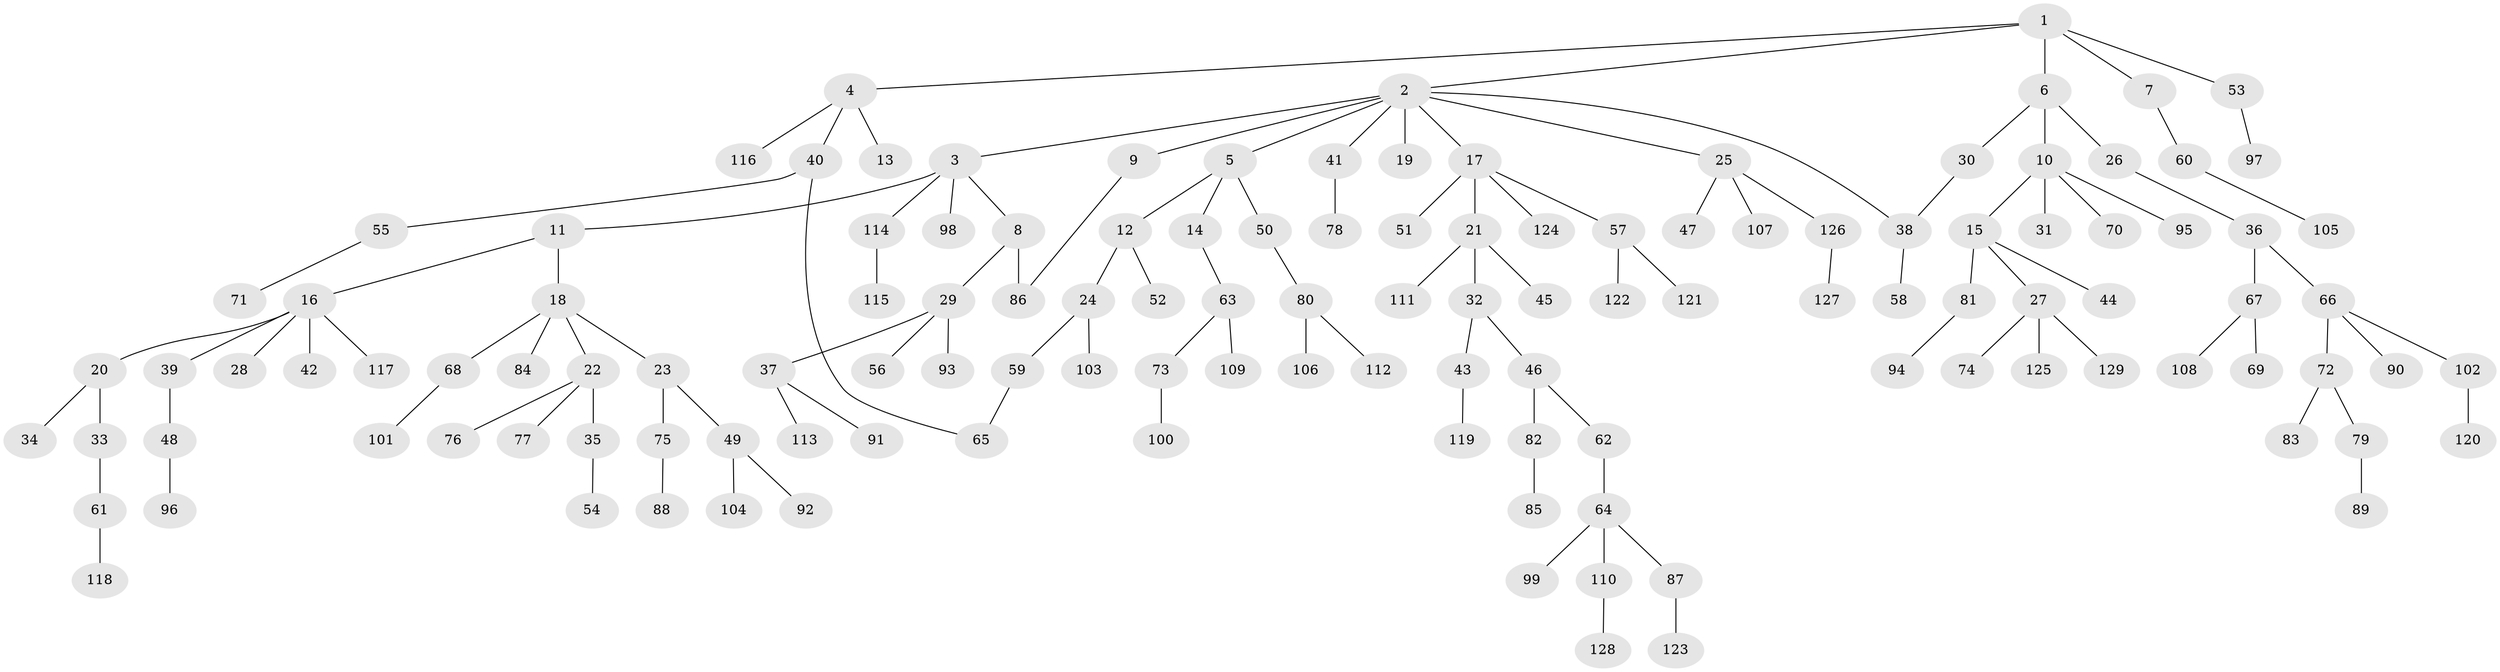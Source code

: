 // Generated by graph-tools (version 1.1) at 2025/10/02/27/25 16:10:51]
// undirected, 129 vertices, 131 edges
graph export_dot {
graph [start="1"]
  node [color=gray90,style=filled];
  1;
  2;
  3;
  4;
  5;
  6;
  7;
  8;
  9;
  10;
  11;
  12;
  13;
  14;
  15;
  16;
  17;
  18;
  19;
  20;
  21;
  22;
  23;
  24;
  25;
  26;
  27;
  28;
  29;
  30;
  31;
  32;
  33;
  34;
  35;
  36;
  37;
  38;
  39;
  40;
  41;
  42;
  43;
  44;
  45;
  46;
  47;
  48;
  49;
  50;
  51;
  52;
  53;
  54;
  55;
  56;
  57;
  58;
  59;
  60;
  61;
  62;
  63;
  64;
  65;
  66;
  67;
  68;
  69;
  70;
  71;
  72;
  73;
  74;
  75;
  76;
  77;
  78;
  79;
  80;
  81;
  82;
  83;
  84;
  85;
  86;
  87;
  88;
  89;
  90;
  91;
  92;
  93;
  94;
  95;
  96;
  97;
  98;
  99;
  100;
  101;
  102;
  103;
  104;
  105;
  106;
  107;
  108;
  109;
  110;
  111;
  112;
  113;
  114;
  115;
  116;
  117;
  118;
  119;
  120;
  121;
  122;
  123;
  124;
  125;
  126;
  127;
  128;
  129;
  1 -- 2;
  1 -- 4;
  1 -- 6;
  1 -- 7;
  1 -- 53;
  2 -- 3;
  2 -- 5;
  2 -- 9;
  2 -- 17;
  2 -- 19;
  2 -- 25;
  2 -- 38;
  2 -- 41;
  3 -- 8;
  3 -- 11;
  3 -- 98;
  3 -- 114;
  4 -- 13;
  4 -- 40;
  4 -- 116;
  5 -- 12;
  5 -- 14;
  5 -- 50;
  6 -- 10;
  6 -- 26;
  6 -- 30;
  7 -- 60;
  8 -- 29;
  8 -- 86;
  9 -- 86;
  10 -- 15;
  10 -- 31;
  10 -- 70;
  10 -- 95;
  11 -- 16;
  11 -- 18;
  12 -- 24;
  12 -- 52;
  14 -- 63;
  15 -- 27;
  15 -- 44;
  15 -- 81;
  16 -- 20;
  16 -- 28;
  16 -- 39;
  16 -- 42;
  16 -- 117;
  17 -- 21;
  17 -- 51;
  17 -- 57;
  17 -- 124;
  18 -- 22;
  18 -- 23;
  18 -- 68;
  18 -- 84;
  20 -- 33;
  20 -- 34;
  21 -- 32;
  21 -- 45;
  21 -- 111;
  22 -- 35;
  22 -- 76;
  22 -- 77;
  23 -- 49;
  23 -- 75;
  24 -- 59;
  24 -- 103;
  25 -- 47;
  25 -- 107;
  25 -- 126;
  26 -- 36;
  27 -- 74;
  27 -- 125;
  27 -- 129;
  29 -- 37;
  29 -- 56;
  29 -- 93;
  30 -- 38;
  32 -- 43;
  32 -- 46;
  33 -- 61;
  35 -- 54;
  36 -- 66;
  36 -- 67;
  37 -- 91;
  37 -- 113;
  38 -- 58;
  39 -- 48;
  40 -- 55;
  40 -- 65;
  41 -- 78;
  43 -- 119;
  46 -- 62;
  46 -- 82;
  48 -- 96;
  49 -- 92;
  49 -- 104;
  50 -- 80;
  53 -- 97;
  55 -- 71;
  57 -- 121;
  57 -- 122;
  59 -- 65;
  60 -- 105;
  61 -- 118;
  62 -- 64;
  63 -- 73;
  63 -- 109;
  64 -- 87;
  64 -- 99;
  64 -- 110;
  66 -- 72;
  66 -- 90;
  66 -- 102;
  67 -- 69;
  67 -- 108;
  68 -- 101;
  72 -- 79;
  72 -- 83;
  73 -- 100;
  75 -- 88;
  79 -- 89;
  80 -- 106;
  80 -- 112;
  81 -- 94;
  82 -- 85;
  87 -- 123;
  102 -- 120;
  110 -- 128;
  114 -- 115;
  126 -- 127;
}
